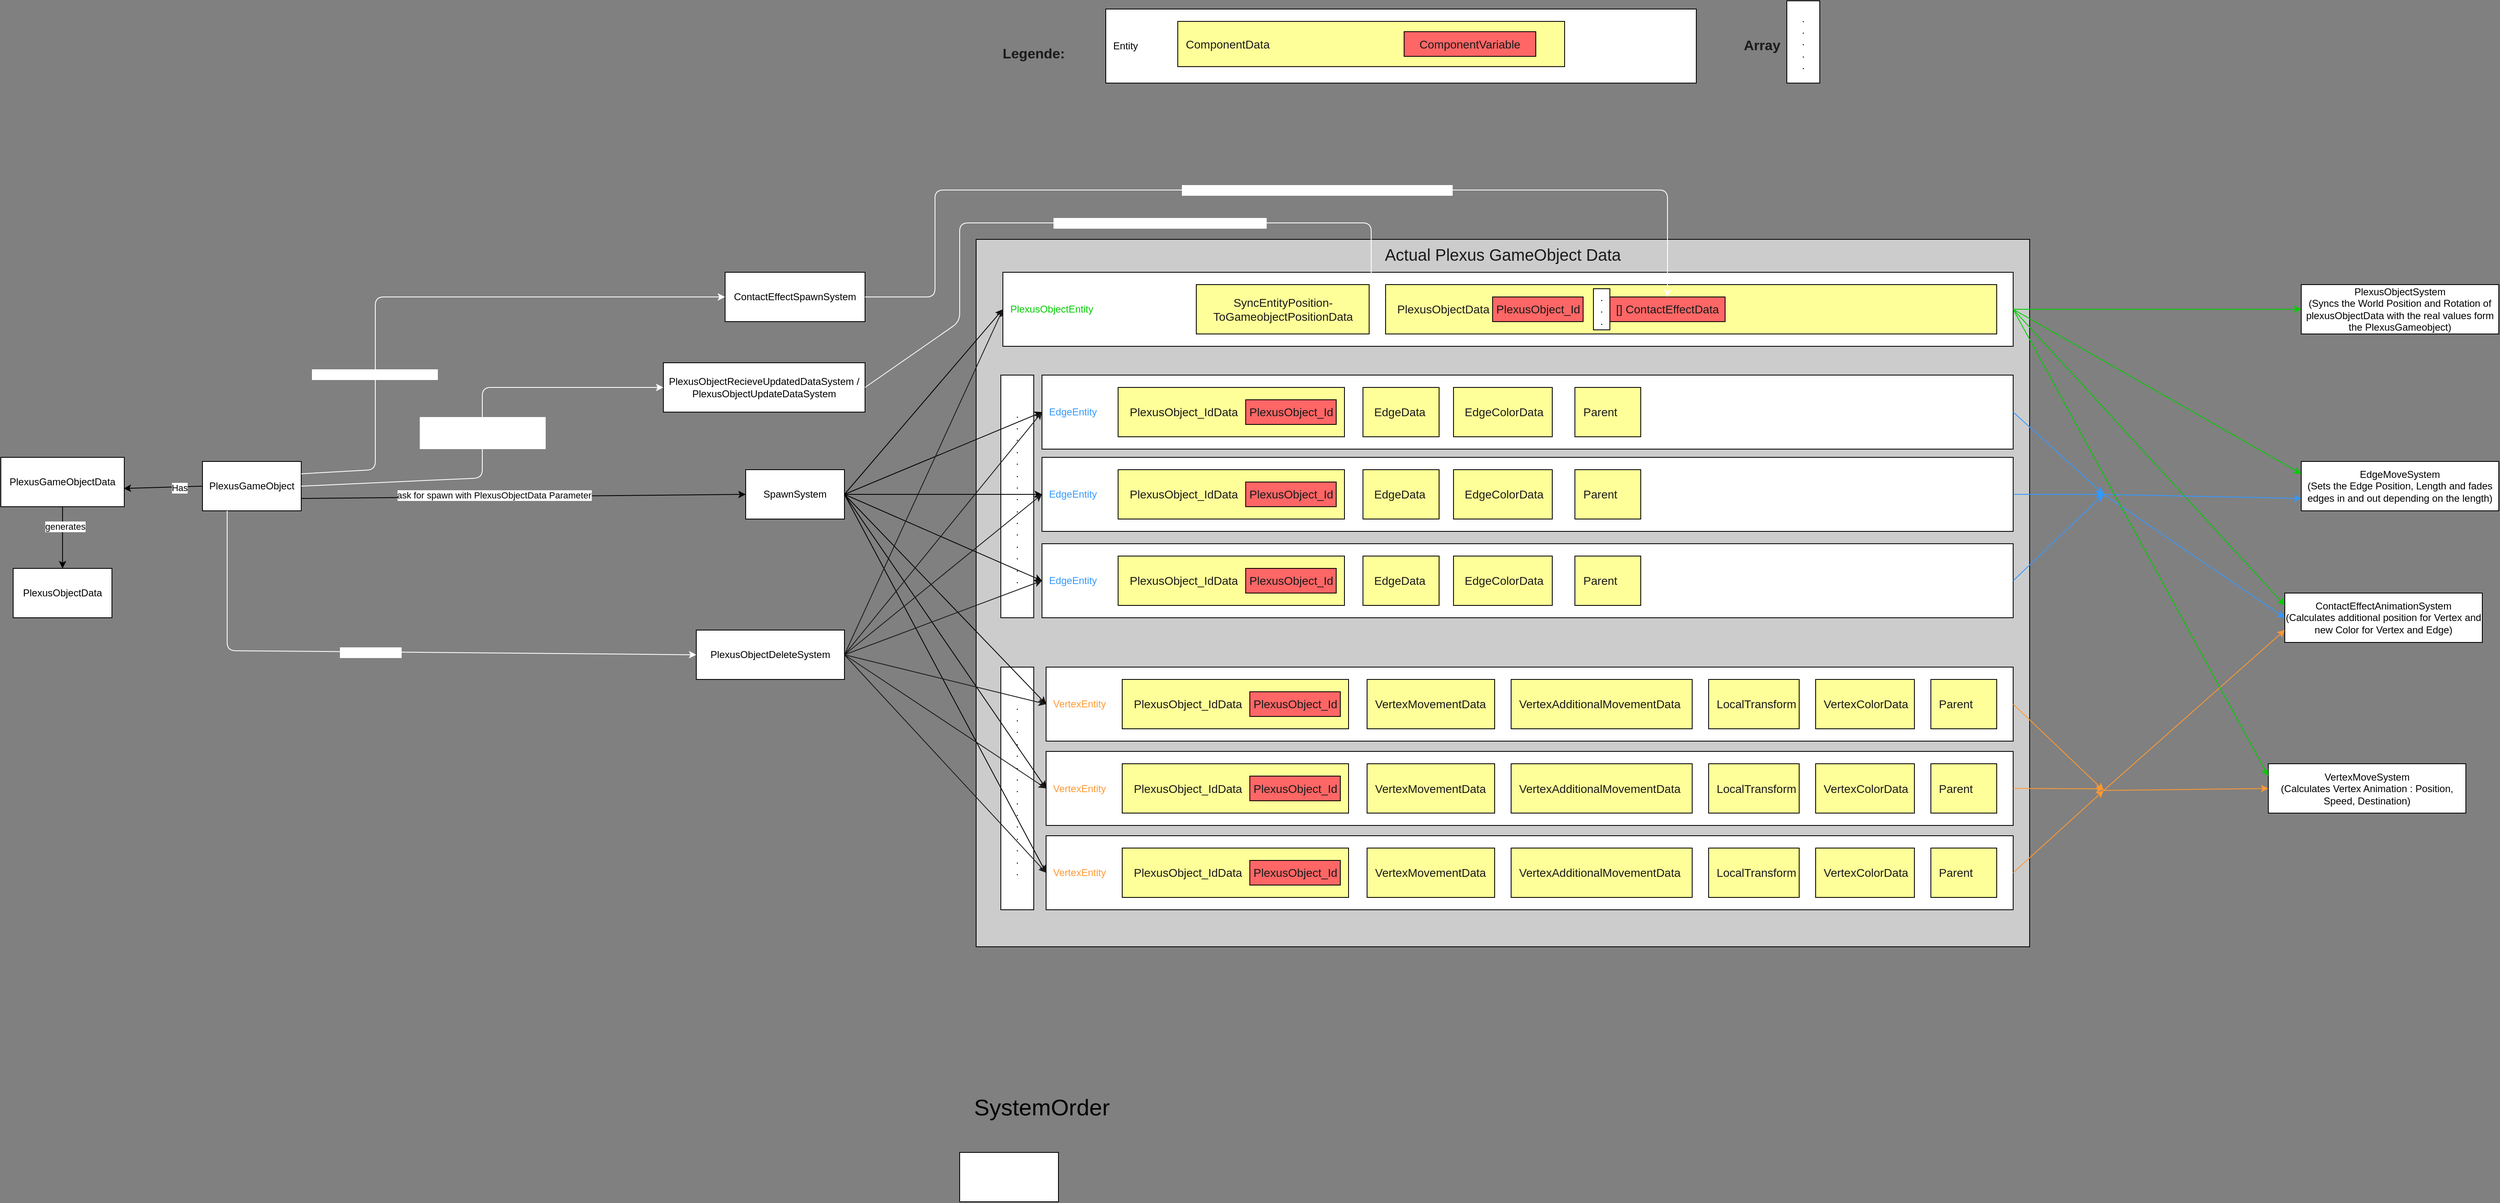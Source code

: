 <mxfile>
    <diagram id="-_sJZ-9OhW_i1UguKcxo" name="Page-1">
        <mxGraphModel dx="2432" dy="1997" grid="1" gridSize="10" guides="1" tooltips="1" connect="1" arrows="1" fold="1" page="1" pageScale="1" pageWidth="850" pageHeight="1100" background="#808080" math="0" shadow="0">
            <root>
                <mxCell id="0"/>
                <mxCell id="1" parent="0"/>
                <mxCell id="34" value="Actual Plexus GameObject Data" style="rounded=0;whiteSpace=wrap;html=1;fillColor=#CCCCCC;fontColor=#1A1A1A;verticalAlign=top;fontSize=20;" parent="1" vertex="1">
                    <mxGeometry x="880" y="160" width="1280" height="860" as="geometry"/>
                </mxCell>
                <mxCell id="2" value="PlexusGameObject" style="rounded=0;whiteSpace=wrap;html=1;" parent="1" vertex="1">
                    <mxGeometry x="-60" y="430" width="120" height="60" as="geometry"/>
                </mxCell>
                <mxCell id="4" value="" style="endArrow=classic;html=1;exitX=1;exitY=0.75;exitDx=0;exitDy=0;entryX=0;entryY=0.5;entryDx=0;entryDy=0;" parent="1" source="2" target="12" edge="1">
                    <mxGeometry width="50" height="50" relative="1" as="geometry">
                        <mxPoint x="110" y="530" as="sourcePoint"/>
                        <mxPoint x="160" y="470" as="targetPoint"/>
                    </mxGeometry>
                </mxCell>
                <mxCell id="104" value="ask for spawn with PlexusObjectData Parameter" style="edgeLabel;html=1;align=center;verticalAlign=middle;resizable=0;points=[];" parent="4" vertex="1" connectable="0">
                    <mxGeometry x="-0.133" y="2" relative="1" as="geometry">
                        <mxPoint as="offset"/>
                    </mxGeometry>
                </mxCell>
                <mxCell id="102" style="edgeStyle=none;html=1;exitX=0.5;exitY=1;exitDx=0;exitDy=0;entryX=0.5;entryY=0;entryDx=0;entryDy=0;" parent="1" source="9" target="11" edge="1">
                    <mxGeometry relative="1" as="geometry"/>
                </mxCell>
                <mxCell id="103" value="generates" style="edgeLabel;html=1;align=center;verticalAlign=middle;resizable=0;points=[];" parent="102" vertex="1" connectable="0">
                    <mxGeometry x="-0.365" y="3" relative="1" as="geometry">
                        <mxPoint as="offset"/>
                    </mxGeometry>
                </mxCell>
                <mxCell id="9" value="PlexusGameObjectData" style="rounded=0;whiteSpace=wrap;html=1;" parent="1" vertex="1">
                    <mxGeometry x="-305" y="425" width="150" height="60" as="geometry"/>
                </mxCell>
                <mxCell id="10" value="" style="endArrow=classic;html=1;exitX=0;exitY=0.5;exitDx=0;exitDy=0;entryX=0.995;entryY=0.63;entryDx=0;entryDy=0;entryPerimeter=0;" parent="1" source="2" target="9" edge="1">
                    <mxGeometry width="50" height="50" relative="1" as="geometry">
                        <mxPoint x="350" y="520" as="sourcePoint"/>
                        <mxPoint x="400" y="470" as="targetPoint"/>
                    </mxGeometry>
                </mxCell>
                <mxCell id="101" value="Has" style="edgeLabel;html=1;align=center;verticalAlign=middle;resizable=0;points=[];" parent="10" vertex="1" connectable="0">
                    <mxGeometry x="-0.4" y="1" relative="1" as="geometry">
                        <mxPoint as="offset"/>
                    </mxGeometry>
                </mxCell>
                <mxCell id="11" value="PlexusObjectData" style="rounded=0;whiteSpace=wrap;html=1;" parent="1" vertex="1">
                    <mxGeometry x="-290" y="560" width="120" height="60" as="geometry"/>
                </mxCell>
                <mxCell id="12" value="SpawnSystem" style="rounded=0;whiteSpace=wrap;html=1;" parent="1" vertex="1">
                    <mxGeometry x="600" y="440" width="120" height="60" as="geometry"/>
                </mxCell>
                <mxCell id="13" value="&lt;font color=&quot;#00cc00&quot;&gt;&amp;nbsp; PlexusObjectEntity&lt;/font&gt;" style="rounded=0;whiteSpace=wrap;html=1;align=left;" parent="1" vertex="1">
                    <mxGeometry x="912.5" y="200" width="1227.5" height="90" as="geometry"/>
                </mxCell>
                <mxCell id="17" value="&lt;font color=&quot;#3399ff&quot;&gt;&amp;nbsp; EdgeEntity&lt;/font&gt;" style="rounded=0;whiteSpace=wrap;html=1;align=left;" parent="1" vertex="1">
                    <mxGeometry x="960" y="325" width="1180" height="90" as="geometry"/>
                </mxCell>
                <mxCell id="35" value="SyncEntityPosition-ToGameobjectPositionData" style="rounded=0;whiteSpace=wrap;html=1;fontSize=14;fontColor=#1A1A1A;fillColor=#FFFF99;" parent="1" vertex="1">
                    <mxGeometry x="1147.5" y="215" width="210" height="60" as="geometry"/>
                </mxCell>
                <mxCell id="36" value="&amp;nbsp; &amp;nbsp;PlexusObjectData" style="rounded=0;whiteSpace=wrap;html=1;fontSize=14;fontColor=#1A1A1A;fillColor=#FFFF99;align=left;" parent="1" vertex="1">
                    <mxGeometry x="1377.5" y="215" width="742.5" height="60" as="geometry"/>
                </mxCell>
                <mxCell id="37" value="PlexusObject_Id" style="rounded=0;whiteSpace=wrap;html=1;fontSize=14;fontColor=#1A1A1A;fillColor=#FF6666;" parent="1" vertex="1">
                    <mxGeometry x="1507.5" y="230" width="110" height="30" as="geometry"/>
                </mxCell>
                <mxCell id="38" value="&amp;nbsp; Entity" style="rounded=0;whiteSpace=wrap;html=1;align=left;" parent="1" vertex="1">
                    <mxGeometry x="1037.5" y="-120" width="717.5" height="90" as="geometry"/>
                </mxCell>
                <mxCell id="39" value="&amp;nbsp; ComponentData" style="rounded=0;whiteSpace=wrap;html=1;fontSize=14;fontColor=#1A1A1A;fillColor=#FFFF99;align=left;" parent="1" vertex="1">
                    <mxGeometry x="1125" y="-105" width="470" height="55" as="geometry"/>
                </mxCell>
                <mxCell id="40" value="ComponentVariable" style="rounded=0;whiteSpace=wrap;html=1;fontSize=14;fontColor=#1A1A1A;fillColor=#FF6666;" parent="1" vertex="1">
                    <mxGeometry x="1400" y="-92.5" width="160" height="30" as="geometry"/>
                </mxCell>
                <mxCell id="44" value="Legende:" style="text;html=1;strokeColor=none;fillColor=none;align=center;verticalAlign=middle;whiteSpace=wrap;rounded=0;fontSize=17;fontColor=#1A1A1A;fontStyle=1" parent="1" vertex="1">
                    <mxGeometry x="920" y="-80" width="60" height="30" as="geometry"/>
                </mxCell>
                <mxCell id="45" value="&amp;nbsp; &amp;nbsp;PlexusObject_IdData" style="rounded=0;whiteSpace=wrap;html=1;fontSize=14;fontColor=#1A1A1A;fillColor=#FFFF99;align=left;" parent="1" vertex="1">
                    <mxGeometry x="1052.5" y="340" width="275" height="60" as="geometry"/>
                </mxCell>
                <mxCell id="46" value="PlexusObject_Id" style="rounded=0;whiteSpace=wrap;html=1;fontSize=14;fontColor=#1A1A1A;fillColor=#FF6666;" parent="1" vertex="1">
                    <mxGeometry x="1207.5" y="355" width="110" height="30" as="geometry"/>
                </mxCell>
                <mxCell id="47" value="&amp;nbsp; &amp;nbsp;EdgeData" style="rounded=0;whiteSpace=wrap;html=1;fontSize=14;fontColor=#1A1A1A;fillColor=#FFFF99;align=left;" parent="1" vertex="1">
                    <mxGeometry x="1350" y="340" width="92.5" height="60" as="geometry"/>
                </mxCell>
                <mxCell id="48" value="&amp;nbsp; &amp;nbsp;EdgeColorData" style="rounded=0;whiteSpace=wrap;html=1;fontSize=14;fontColor=#1A1A1A;fillColor=#FFFF99;align=left;" parent="1" vertex="1">
                    <mxGeometry x="1460" y="340" width="120" height="60" as="geometry"/>
                </mxCell>
                <mxCell id="49" value="&amp;nbsp; Parent" style="rounded=0;whiteSpace=wrap;html=1;fontSize=14;fontColor=#1A1A1A;fillColor=#FFFF99;align=left;" parent="1" vertex="1">
                    <mxGeometry x="1607.5" y="340" width="80" height="60" as="geometry"/>
                </mxCell>
                <mxCell id="50" value="&lt;font color=&quot;#3399ff&quot;&gt;&amp;nbsp; EdgeEntity&lt;/font&gt;" style="rounded=0;whiteSpace=wrap;html=1;align=left;" parent="1" vertex="1">
                    <mxGeometry x="960" y="425" width="1180" height="90" as="geometry"/>
                </mxCell>
                <mxCell id="51" value="&amp;nbsp; &amp;nbsp;PlexusObject_IdData" style="rounded=0;whiteSpace=wrap;html=1;fontSize=14;fontColor=#1A1A1A;fillColor=#FFFF99;align=left;" parent="1" vertex="1">
                    <mxGeometry x="1052.5" y="440" width="275" height="60" as="geometry"/>
                </mxCell>
                <mxCell id="52" value="PlexusObject_Id" style="rounded=0;whiteSpace=wrap;html=1;fontSize=14;fontColor=#1A1A1A;fillColor=#FF6666;" parent="1" vertex="1">
                    <mxGeometry x="1207.5" y="455" width="110" height="30" as="geometry"/>
                </mxCell>
                <mxCell id="53" value="&amp;nbsp; &amp;nbsp;EdgeData" style="rounded=0;whiteSpace=wrap;html=1;fontSize=14;fontColor=#1A1A1A;fillColor=#FFFF99;align=left;" parent="1" vertex="1">
                    <mxGeometry x="1350" y="440" width="92.5" height="60" as="geometry"/>
                </mxCell>
                <mxCell id="54" value="&amp;nbsp; &amp;nbsp;EdgeColorData" style="rounded=0;whiteSpace=wrap;html=1;fontSize=14;fontColor=#1A1A1A;fillColor=#FFFF99;align=left;" parent="1" vertex="1">
                    <mxGeometry x="1460" y="440" width="120" height="60" as="geometry"/>
                </mxCell>
                <mxCell id="55" value="&amp;nbsp; Parent" style="rounded=0;whiteSpace=wrap;html=1;fontSize=14;fontColor=#1A1A1A;fillColor=#FFFF99;align=left;" parent="1" vertex="1">
                    <mxGeometry x="1607.5" y="440" width="80" height="60" as="geometry"/>
                </mxCell>
                <mxCell id="56" value="&lt;font color=&quot;#3399ff&quot;&gt;&amp;nbsp; EdgeEntity&lt;/font&gt;" style="rounded=0;whiteSpace=wrap;html=1;align=left;" parent="1" vertex="1">
                    <mxGeometry x="960" y="530" width="1180" height="90" as="geometry"/>
                </mxCell>
                <mxCell id="57" value="&amp;nbsp; &amp;nbsp;PlexusObject_IdData" style="rounded=0;whiteSpace=wrap;html=1;fontSize=14;fontColor=#1A1A1A;fillColor=#FFFF99;align=left;" parent="1" vertex="1">
                    <mxGeometry x="1052.5" y="545" width="275" height="60" as="geometry"/>
                </mxCell>
                <mxCell id="58" value="PlexusObject_Id" style="rounded=0;whiteSpace=wrap;html=1;fontSize=14;fontColor=#1A1A1A;fillColor=#FF6666;" parent="1" vertex="1">
                    <mxGeometry x="1207.5" y="560" width="110" height="30" as="geometry"/>
                </mxCell>
                <mxCell id="59" value="&amp;nbsp; &amp;nbsp;EdgeData" style="rounded=0;whiteSpace=wrap;html=1;fontSize=14;fontColor=#1A1A1A;fillColor=#FFFF99;align=left;" parent="1" vertex="1">
                    <mxGeometry x="1350" y="545" width="92.5" height="60" as="geometry"/>
                </mxCell>
                <mxCell id="60" value="&amp;nbsp; &amp;nbsp;EdgeColorData" style="rounded=0;whiteSpace=wrap;html=1;fontSize=14;fontColor=#1A1A1A;fillColor=#FFFF99;align=left;" parent="1" vertex="1">
                    <mxGeometry x="1460" y="545" width="120" height="60" as="geometry"/>
                </mxCell>
                <mxCell id="61" value="&amp;nbsp; Parent" style="rounded=0;whiteSpace=wrap;html=1;fontSize=14;fontColor=#1A1A1A;fillColor=#FFFF99;align=left;" parent="1" vertex="1">
                    <mxGeometry x="1607.5" y="545" width="80" height="60" as="geometry"/>
                </mxCell>
                <mxCell id="62" value=".&lt;br&gt;.&lt;br&gt;.&lt;br&gt;.&lt;br&gt;.&lt;br&gt;.&lt;br&gt;.&lt;br&gt;.&lt;br&gt;.&lt;br&gt;.&lt;br&gt;.&lt;br&gt;.&lt;br&gt;.&lt;br&gt;.&lt;br&gt;.&lt;br&gt;" style="rounded=0;whiteSpace=wrap;html=1;" parent="1" vertex="1">
                    <mxGeometry x="910" y="325" width="40" height="295" as="geometry"/>
                </mxCell>
                <mxCell id="63" value="&lt;font color=&quot;#ff9933&quot;&gt;&amp;nbsp; VertexEntity&lt;/font&gt;" style="rounded=0;whiteSpace=wrap;html=1;align=left;" parent="1" vertex="1">
                    <mxGeometry x="965" y="680" width="1175" height="90" as="geometry"/>
                </mxCell>
                <mxCell id="64" value="&amp;nbsp; &amp;nbsp;PlexusObject_IdData" style="rounded=0;whiteSpace=wrap;html=1;fontSize=14;fontColor=#1A1A1A;fillColor=#FFFF99;align=left;" parent="1" vertex="1">
                    <mxGeometry x="1057.5" y="695" width="275" height="60" as="geometry"/>
                </mxCell>
                <mxCell id="65" value="PlexusObject_Id" style="rounded=0;whiteSpace=wrap;html=1;fontSize=14;fontColor=#1A1A1A;fillColor=#FF6666;" parent="1" vertex="1">
                    <mxGeometry x="1212.5" y="710" width="110" height="30" as="geometry"/>
                </mxCell>
                <mxCell id="66" value="&amp;nbsp; VertexMovementData" style="rounded=0;whiteSpace=wrap;html=1;fontSize=14;fontColor=#1A1A1A;fillColor=#FFFF99;align=left;" parent="1" vertex="1">
                    <mxGeometry x="1355" y="695" width="155" height="60" as="geometry"/>
                </mxCell>
                <mxCell id="67" value="&amp;nbsp; VertexColorData" style="rounded=0;whiteSpace=wrap;html=1;fontSize=14;fontColor=#1A1A1A;fillColor=#FFFF99;align=left;" parent="1" vertex="1">
                    <mxGeometry x="1900" y="695" width="120" height="60" as="geometry"/>
                </mxCell>
                <mxCell id="68" value="&amp;nbsp; Parent" style="rounded=0;whiteSpace=wrap;html=1;fontSize=14;fontColor=#1A1A1A;fillColor=#FFFF99;align=left;" parent="1" vertex="1">
                    <mxGeometry x="2040" y="695" width="80" height="60" as="geometry"/>
                </mxCell>
                <mxCell id="69" value="&amp;nbsp; LocalTransform" style="rounded=0;whiteSpace=wrap;html=1;fontSize=14;fontColor=#1A1A1A;fillColor=#FFFF99;align=left;" parent="1" vertex="1">
                    <mxGeometry x="1770" y="695" width="110" height="60" as="geometry"/>
                </mxCell>
                <mxCell id="70" value="&amp;nbsp; VertexAdditionalMovementData" style="rounded=0;whiteSpace=wrap;html=1;fontSize=14;fontColor=#1A1A1A;fillColor=#FFFF99;align=left;" parent="1" vertex="1">
                    <mxGeometry x="1530" y="695" width="220" height="60" as="geometry"/>
                </mxCell>
                <mxCell id="71" value=".&lt;br&gt;.&lt;br&gt;.&lt;br&gt;.&lt;br&gt;.&lt;br&gt;.&lt;br&gt;.&lt;br&gt;.&lt;br&gt;.&lt;br&gt;.&lt;br&gt;.&lt;br&gt;.&lt;br&gt;.&lt;br&gt;.&lt;br&gt;.&lt;br&gt;" style="rounded=0;whiteSpace=wrap;html=1;" parent="1" vertex="1">
                    <mxGeometry x="910" y="680" width="40" height="295" as="geometry"/>
                </mxCell>
                <mxCell id="72" value="&lt;font color=&quot;#ff9933&quot;&gt;&amp;nbsp; VertexEntity&lt;/font&gt;" style="rounded=0;whiteSpace=wrap;html=1;align=left;" parent="1" vertex="1">
                    <mxGeometry x="965" y="782.5" width="1175" height="90" as="geometry"/>
                </mxCell>
                <mxCell id="73" value="&amp;nbsp; &amp;nbsp;PlexusObject_IdData" style="rounded=0;whiteSpace=wrap;html=1;fontSize=14;fontColor=#1A1A1A;fillColor=#FFFF99;align=left;" parent="1" vertex="1">
                    <mxGeometry x="1057.5" y="797.5" width="275" height="60" as="geometry"/>
                </mxCell>
                <mxCell id="74" value="PlexusObject_Id" style="rounded=0;whiteSpace=wrap;html=1;fontSize=14;fontColor=#1A1A1A;fillColor=#FF6666;" parent="1" vertex="1">
                    <mxGeometry x="1212.5" y="812.5" width="110" height="30" as="geometry"/>
                </mxCell>
                <mxCell id="75" value="&amp;nbsp; VertexMovementData" style="rounded=0;whiteSpace=wrap;html=1;fontSize=14;fontColor=#1A1A1A;fillColor=#FFFF99;align=left;" parent="1" vertex="1">
                    <mxGeometry x="1355" y="797.5" width="155" height="60" as="geometry"/>
                </mxCell>
                <mxCell id="76" value="&amp;nbsp; VertexColorData" style="rounded=0;whiteSpace=wrap;html=1;fontSize=14;fontColor=#1A1A1A;fillColor=#FFFF99;align=left;" parent="1" vertex="1">
                    <mxGeometry x="1900" y="797.5" width="120" height="60" as="geometry"/>
                </mxCell>
                <mxCell id="77" value="&amp;nbsp; Parent" style="rounded=0;whiteSpace=wrap;html=1;fontSize=14;fontColor=#1A1A1A;fillColor=#FFFF99;align=left;" parent="1" vertex="1">
                    <mxGeometry x="2040" y="797.5" width="80" height="60" as="geometry"/>
                </mxCell>
                <mxCell id="78" value="&amp;nbsp; LocalTransform" style="rounded=0;whiteSpace=wrap;html=1;fontSize=14;fontColor=#1A1A1A;fillColor=#FFFF99;align=left;" parent="1" vertex="1">
                    <mxGeometry x="1770" y="797.5" width="110" height="60" as="geometry"/>
                </mxCell>
                <mxCell id="79" value="&amp;nbsp; VertexAdditionalMovementData" style="rounded=0;whiteSpace=wrap;html=1;fontSize=14;fontColor=#1A1A1A;fillColor=#FFFF99;align=left;" parent="1" vertex="1">
                    <mxGeometry x="1530" y="797.5" width="220" height="60" as="geometry"/>
                </mxCell>
                <mxCell id="80" value="&lt;font color=&quot;#ff9933&quot;&gt;&amp;nbsp; VertexEntity&lt;/font&gt;" style="rounded=0;whiteSpace=wrap;html=1;align=left;" parent="1" vertex="1">
                    <mxGeometry x="965" y="885" width="1175" height="90" as="geometry"/>
                </mxCell>
                <mxCell id="81" value="&amp;nbsp; &amp;nbsp;PlexusObject_IdData" style="rounded=0;whiteSpace=wrap;html=1;fontSize=14;fontColor=#1A1A1A;fillColor=#FFFF99;align=left;" parent="1" vertex="1">
                    <mxGeometry x="1057.5" y="900" width="275" height="60" as="geometry"/>
                </mxCell>
                <mxCell id="82" value="PlexusObject_Id" style="rounded=0;whiteSpace=wrap;html=1;fontSize=14;fontColor=#1A1A1A;fillColor=#FF6666;" parent="1" vertex="1">
                    <mxGeometry x="1212.5" y="915" width="110" height="30" as="geometry"/>
                </mxCell>
                <mxCell id="83" value="&amp;nbsp; VertexMovementData" style="rounded=0;whiteSpace=wrap;html=1;fontSize=14;fontColor=#1A1A1A;fillColor=#FFFF99;align=left;" parent="1" vertex="1">
                    <mxGeometry x="1355" y="900" width="155" height="60" as="geometry"/>
                </mxCell>
                <mxCell id="84" value="&amp;nbsp; VertexColorData" style="rounded=0;whiteSpace=wrap;html=1;fontSize=14;fontColor=#1A1A1A;fillColor=#FFFF99;align=left;" parent="1" vertex="1">
                    <mxGeometry x="1900" y="900" width="120" height="60" as="geometry"/>
                </mxCell>
                <mxCell id="85" value="&amp;nbsp; Parent" style="rounded=0;whiteSpace=wrap;html=1;fontSize=14;fontColor=#1A1A1A;fillColor=#FFFF99;align=left;" parent="1" vertex="1">
                    <mxGeometry x="2040" y="900" width="80" height="60" as="geometry"/>
                </mxCell>
                <mxCell id="86" value="&amp;nbsp; LocalTransform" style="rounded=0;whiteSpace=wrap;html=1;fontSize=14;fontColor=#1A1A1A;fillColor=#FFFF99;align=left;" parent="1" vertex="1">
                    <mxGeometry x="1770" y="900" width="110" height="60" as="geometry"/>
                </mxCell>
                <mxCell id="87" value="&amp;nbsp; VertexAdditionalMovementData" style="rounded=0;whiteSpace=wrap;html=1;fontSize=14;fontColor=#1A1A1A;fillColor=#FFFF99;align=left;" parent="1" vertex="1">
                    <mxGeometry x="1530" y="900" width="220" height="60" as="geometry"/>
                </mxCell>
                <mxCell id="88" value="" style="endArrow=classic;html=1;exitX=1;exitY=0.5;exitDx=0;exitDy=0;entryX=0;entryY=0.5;entryDx=0;entryDy=0;" parent="1" source="12" target="50" edge="1">
                    <mxGeometry width="50" height="50" relative="1" as="geometry">
                        <mxPoint x="670" y="610" as="sourcePoint"/>
                        <mxPoint x="720" y="560" as="targetPoint"/>
                    </mxGeometry>
                </mxCell>
                <mxCell id="89" value="" style="endArrow=classic;html=1;exitX=1;exitY=0.5;exitDx=0;exitDy=0;entryX=0;entryY=0.5;entryDx=0;entryDy=0;" parent="1" source="12" target="72" edge="1">
                    <mxGeometry width="50" height="50" relative="1" as="geometry">
                        <mxPoint x="730" y="640" as="sourcePoint"/>
                        <mxPoint x="780" y="590" as="targetPoint"/>
                    </mxGeometry>
                </mxCell>
                <mxCell id="90" value="" style="endArrow=classic;html=1;exitX=1;exitY=0.5;exitDx=0;exitDy=0;entryX=0;entryY=0.5;entryDx=0;entryDy=0;" parent="1" source="12" target="17" edge="1">
                    <mxGeometry width="50" height="50" relative="1" as="geometry">
                        <mxPoint x="650" y="620" as="sourcePoint"/>
                        <mxPoint x="700" y="570" as="targetPoint"/>
                    </mxGeometry>
                </mxCell>
                <mxCell id="91" value="" style="endArrow=classic;html=1;exitX=1;exitY=0.5;exitDx=0;exitDy=0;entryX=0;entryY=0.5;entryDx=0;entryDy=0;" parent="1" source="12" target="56" edge="1">
                    <mxGeometry width="50" height="50" relative="1" as="geometry">
                        <mxPoint x="710" y="660" as="sourcePoint"/>
                        <mxPoint x="760" y="610" as="targetPoint"/>
                    </mxGeometry>
                </mxCell>
                <mxCell id="92" value="" style="endArrow=classic;html=1;exitX=1;exitY=0.5;exitDx=0;exitDy=0;entryX=0;entryY=0.5;entryDx=0;entryDy=0;" parent="1" source="12" target="63" edge="1">
                    <mxGeometry width="50" height="50" relative="1" as="geometry">
                        <mxPoint x="700" y="670" as="sourcePoint"/>
                        <mxPoint x="750" y="620" as="targetPoint"/>
                    </mxGeometry>
                </mxCell>
                <mxCell id="93" value="" style="endArrow=classic;html=1;exitX=1;exitY=0.5;exitDx=0;exitDy=0;entryX=0;entryY=0.5;entryDx=0;entryDy=0;" parent="1" source="12" target="80" edge="1">
                    <mxGeometry width="50" height="50" relative="1" as="geometry">
                        <mxPoint x="660" y="680" as="sourcePoint"/>
                        <mxPoint x="710" y="630" as="targetPoint"/>
                    </mxGeometry>
                </mxCell>
                <mxCell id="94" value="" style="endArrow=classic;html=1;exitX=1;exitY=0.5;exitDx=0;exitDy=0;entryX=0;entryY=0.5;entryDx=0;entryDy=0;" parent="1" source="12" target="13" edge="1">
                    <mxGeometry width="50" height="50" relative="1" as="geometry">
                        <mxPoint x="740" y="380" as="sourcePoint"/>
                        <mxPoint x="790" y="330" as="targetPoint"/>
                    </mxGeometry>
                </mxCell>
                <mxCell id="96" value="[] ContactEffectData" style="rounded=0;whiteSpace=wrap;html=1;fontSize=14;fontColor=#1A1A1A;fillColor=#FF6666;" parent="1" vertex="1">
                    <mxGeometry x="1650" y="230" width="140" height="30" as="geometry"/>
                </mxCell>
                <mxCell id="97" value=".&lt;br&gt;.&lt;br&gt;.&lt;br&gt;" style="rounded=0;whiteSpace=wrap;html=1;" parent="1" vertex="1">
                    <mxGeometry x="1630" y="220" width="20" height="50" as="geometry"/>
                </mxCell>
                <mxCell id="99" value=".&lt;br&gt;.&lt;br&gt;.&lt;br&gt;.&lt;br&gt;." style="rounded=0;whiteSpace=wrap;html=1;" parent="1" vertex="1">
                    <mxGeometry x="1865" y="-130" width="40" height="100" as="geometry"/>
                </mxCell>
                <mxCell id="100" value="Array" style="text;html=1;strokeColor=none;fillColor=none;align=center;verticalAlign=middle;whiteSpace=wrap;rounded=0;fontSize=17;fontColor=#1A1A1A;fontStyle=1" parent="1" vertex="1">
                    <mxGeometry x="1805" y="-90" width="60" height="30" as="geometry"/>
                </mxCell>
                <mxCell id="105" value="ContactEffectAnimationSystem&lt;br&gt;(Calculates additional position for Vertex and new Color for Vertex and Edge)" style="rounded=0;whiteSpace=wrap;html=1;" parent="1" vertex="1">
                    <mxGeometry x="2470" y="590" width="240" height="60" as="geometry"/>
                </mxCell>
                <mxCell id="106" value="" style="endArrow=classic;html=1;exitX=1;exitY=0.5;exitDx=0;exitDy=0;entryX=0;entryY=0.25;entryDx=0;entryDy=0;strokeColor=#00CC00;" parent="1" source="13" target="105" edge="1">
                    <mxGeometry width="50" height="50" relative="1" as="geometry">
                        <mxPoint x="2270" y="440" as="sourcePoint"/>
                        <mxPoint x="2320" y="390" as="targetPoint"/>
                    </mxGeometry>
                </mxCell>
                <mxCell id="107" value="" style="endArrow=classic;html=1;strokeColor=#3399FF;fontColor=#3399FF;entryX=0;entryY=0.5;entryDx=0;entryDy=0;" parent="1" target="105" edge="1">
                    <mxGeometry width="50" height="50" relative="1" as="geometry">
                        <mxPoint x="2250" y="470" as="sourcePoint"/>
                        <mxPoint x="2340" y="390" as="targetPoint"/>
                    </mxGeometry>
                </mxCell>
                <mxCell id="108" value="" style="endArrow=classic;html=1;strokeColor=#3399FF;fontColor=#3399FF;exitX=1;exitY=0.5;exitDx=0;exitDy=0;" parent="1" source="17" edge="1">
                    <mxGeometry width="50" height="50" relative="1" as="geometry">
                        <mxPoint x="2270" y="440" as="sourcePoint"/>
                        <mxPoint x="2250" y="470" as="targetPoint"/>
                    </mxGeometry>
                </mxCell>
                <mxCell id="109" value="" style="endArrow=classic;html=1;strokeColor=#3399FF;fontColor=#3399FF;exitX=1;exitY=0.5;exitDx=0;exitDy=0;" parent="1" source="50" edge="1">
                    <mxGeometry width="50" height="50" relative="1" as="geometry">
                        <mxPoint x="2150" y="380" as="sourcePoint"/>
                        <mxPoint x="2250" y="470" as="targetPoint"/>
                        <Array as="points">
                            <mxPoint x="2250" y="470"/>
                        </Array>
                    </mxGeometry>
                </mxCell>
                <mxCell id="110" value="" style="endArrow=classic;html=1;strokeColor=#3399FF;fontColor=#3399FF;exitX=1;exitY=0.5;exitDx=0;exitDy=0;" parent="1" source="56" edge="1">
                    <mxGeometry width="50" height="50" relative="1" as="geometry">
                        <mxPoint x="2160" y="390" as="sourcePoint"/>
                        <mxPoint x="2250" y="470" as="targetPoint"/>
                    </mxGeometry>
                </mxCell>
                <mxCell id="113" value="" style="endArrow=classic;html=1;strokeColor=#FF9933;fontColor=#FF9933;exitX=1;exitY=0.5;exitDx=0;exitDy=0;" parent="1" source="72" edge="1">
                    <mxGeometry width="50" height="50" relative="1" as="geometry">
                        <mxPoint x="2190" y="710" as="sourcePoint"/>
                        <mxPoint x="2250" y="828" as="targetPoint"/>
                    </mxGeometry>
                </mxCell>
                <mxCell id="114" value="" style="endArrow=classic;html=1;strokeColor=#FF9933;fontColor=#FF9933;exitX=1;exitY=0.5;exitDx=0;exitDy=0;" parent="1" source="63" edge="1">
                    <mxGeometry width="50" height="50" relative="1" as="geometry">
                        <mxPoint x="2150" y="837.5" as="sourcePoint"/>
                        <mxPoint x="2250" y="830" as="targetPoint"/>
                    </mxGeometry>
                </mxCell>
                <mxCell id="115" value="" style="endArrow=classic;html=1;strokeColor=#FF9933;fontColor=#FF9933;exitX=1;exitY=0.5;exitDx=0;exitDy=0;" parent="1" source="80" edge="1">
                    <mxGeometry width="50" height="50" relative="1" as="geometry">
                        <mxPoint x="2150" y="735" as="sourcePoint"/>
                        <mxPoint x="2250" y="830" as="targetPoint"/>
                    </mxGeometry>
                </mxCell>
                <mxCell id="116" value="" style="endArrow=classic;html=1;strokeColor=#FF9933;fontColor=#FF9933;entryX=0;entryY=0.75;entryDx=0;entryDy=0;" parent="1" target="105" edge="1">
                    <mxGeometry width="50" height="50" relative="1" as="geometry">
                        <mxPoint x="2250" y="830" as="sourcePoint"/>
                        <mxPoint x="2440" y="320" as="targetPoint"/>
                    </mxGeometry>
                </mxCell>
                <mxCell id="118" value="ContactEffectSpawnSystem" style="rounded=0;whiteSpace=wrap;html=1;" parent="1" vertex="1">
                    <mxGeometry x="575" y="200" width="170" height="60" as="geometry"/>
                </mxCell>
                <mxCell id="119" value="" style="endArrow=classic;html=1;strokeColor=#FFFFFF;fontColor=#FF9933;exitX=1;exitY=0.5;exitDx=0;exitDy=0;entryX=0.5;entryY=0;entryDx=0;entryDy=0;" parent="1" source="118" target="96" edge="1">
                    <mxGeometry width="50" height="50" relative="1" as="geometry">
                        <mxPoint x="800" y="160" as="sourcePoint"/>
                        <mxPoint x="850" y="110" as="targetPoint"/>
                        <Array as="points">
                            <mxPoint x="830" y="230"/>
                            <mxPoint x="830" y="100"/>
                            <mxPoint x="1720" y="100"/>
                        </Array>
                    </mxGeometry>
                </mxCell>
                <mxCell id="120" value="&lt;font color=&quot;#ffffff&quot;&gt;Generates new ContactEffect Data and ads it to PlexusObjectEntity&lt;/font&gt;" style="edgeLabel;html=1;align=center;verticalAlign=middle;resizable=0;points=[];fontColor=#FF9933;" parent="119" vertex="1" connectable="0">
                    <mxGeometry x="0.099" relative="1" as="geometry">
                        <mxPoint as="offset"/>
                    </mxGeometry>
                </mxCell>
                <mxCell id="121" value="" style="endArrow=classic;html=1;strokeColor=#FFFFFF;fontColor=#FFFFFF;exitX=1;exitY=0.25;exitDx=0;exitDy=0;entryX=0;entryY=0.5;entryDx=0;entryDy=0;" parent="1" source="2" target="118" edge="1">
                    <mxGeometry width="50" height="50" relative="1" as="geometry">
                        <mxPoint x="130" y="380" as="sourcePoint"/>
                        <mxPoint x="180" y="330" as="targetPoint"/>
                        <Array as="points">
                            <mxPoint x="150" y="440"/>
                            <mxPoint x="150" y="230"/>
                        </Array>
                    </mxGeometry>
                </mxCell>
                <mxCell id="122" value="asks for new Contact animation" style="edgeLabel;html=1;align=center;verticalAlign=middle;resizable=0;points=[];fontColor=#FFFFFF;" parent="121" vertex="1" connectable="0">
                    <mxGeometry x="-0.43" y="1" relative="1" as="geometry">
                        <mxPoint as="offset"/>
                    </mxGeometry>
                </mxCell>
                <mxCell id="123" value="EdgeMoveSystem&lt;br&gt;(Sets the Edge Position, Length and fades edges in and out depending on the length)" style="rounded=0;whiteSpace=wrap;html=1;" parent="1" vertex="1">
                    <mxGeometry x="2490" y="430" width="240" height="60" as="geometry"/>
                </mxCell>
                <mxCell id="124" value="" style="endArrow=classic;html=1;exitX=1;exitY=0.5;exitDx=0;exitDy=0;entryX=0;entryY=0.25;entryDx=0;entryDy=0;strokeColor=#00CC00;" parent="1" source="13" target="123" edge="1">
                    <mxGeometry width="50" height="50" relative="1" as="geometry">
                        <mxPoint x="2150.0" y="255" as="sourcePoint"/>
                        <mxPoint x="2460" y="185" as="targetPoint"/>
                    </mxGeometry>
                </mxCell>
                <mxCell id="125" value="" style="endArrow=classic;html=1;strokeColor=#3399FF;fontColor=#3399FF;entryX=0;entryY=0.75;entryDx=0;entryDy=0;" parent="1" target="123" edge="1">
                    <mxGeometry width="50" height="50" relative="1" as="geometry">
                        <mxPoint x="2250" y="470" as="sourcePoint"/>
                        <mxPoint x="2460" y="200" as="targetPoint"/>
                    </mxGeometry>
                </mxCell>
                <mxCell id="126" value="PlexusObjectDeleteSystem" style="rounded=0;whiteSpace=wrap;html=1;" parent="1" vertex="1">
                    <mxGeometry x="540" y="635" width="180" height="60" as="geometry"/>
                </mxCell>
                <mxCell id="130" value="" style="endArrow=classic;html=1;strokeColor=#FFFFFF;fontColor=#FFFFFF;exitX=0.25;exitY=1;exitDx=0;exitDy=0;entryX=0;entryY=0.5;entryDx=0;entryDy=0;" parent="1" source="2" target="126" edge="1">
                    <mxGeometry width="50" height="50" relative="1" as="geometry">
                        <mxPoint x="80" y="750" as="sourcePoint"/>
                        <mxPoint x="130" y="700" as="targetPoint"/>
                        <Array as="points">
                            <mxPoint x="-30" y="660"/>
                        </Array>
                    </mxGeometry>
                </mxCell>
                <mxCell id="131" value="aks for deletion" style="edgeLabel;html=1;align=center;verticalAlign=middle;resizable=0;points=[];fontColor=#FFFFFF;" parent="130" vertex="1" connectable="0">
                    <mxGeometry x="-0.07" relative="1" as="geometry">
                        <mxPoint as="offset"/>
                    </mxGeometry>
                </mxCell>
                <mxCell id="136" value="" style="endArrow=classic;html=1;strokeColor=#1A1A1A;fontColor=#FFFFFF;exitX=1;exitY=0.5;exitDx=0;exitDy=0;entryX=0;entryY=0.5;entryDx=0;entryDy=0;" parent="1" source="126" target="13" edge="1">
                    <mxGeometry width="50" height="50" relative="1" as="geometry">
                        <mxPoint x="760" y="685" as="sourcePoint"/>
                        <mxPoint x="810" y="635" as="targetPoint"/>
                    </mxGeometry>
                </mxCell>
                <mxCell id="137" value="" style="endArrow=classic;html=1;strokeColor=#1A1A1A;fontColor=#FFFFFF;exitX=1;exitY=0.5;exitDx=0;exitDy=0;entryX=0;entryY=0.5;entryDx=0;entryDy=0;" parent="1" source="126" target="17" edge="1">
                    <mxGeometry width="50" height="50" relative="1" as="geometry">
                        <mxPoint x="730" y="675" as="sourcePoint"/>
                        <mxPoint x="922.5" y="255" as="targetPoint"/>
                    </mxGeometry>
                </mxCell>
                <mxCell id="138" value="" style="endArrow=classic;html=1;strokeColor=#1A1A1A;fontColor=#FFFFFF;exitX=1;exitY=0.5;exitDx=0;exitDy=0;entryX=0;entryY=0.5;entryDx=0;entryDy=0;" parent="1" source="126" target="50" edge="1">
                    <mxGeometry width="50" height="50" relative="1" as="geometry">
                        <mxPoint x="730" y="675" as="sourcePoint"/>
                        <mxPoint x="970.0" y="380" as="targetPoint"/>
                    </mxGeometry>
                </mxCell>
                <mxCell id="139" value="" style="endArrow=classic;html=1;strokeColor=#1A1A1A;fontColor=#FFFFFF;exitX=1;exitY=0.5;exitDx=0;exitDy=0;entryX=0;entryY=0.5;entryDx=0;entryDy=0;" parent="1" source="126" target="56" edge="1">
                    <mxGeometry width="50" height="50" relative="1" as="geometry">
                        <mxPoint x="730" y="675" as="sourcePoint"/>
                        <mxPoint x="970.0" y="480" as="targetPoint"/>
                    </mxGeometry>
                </mxCell>
                <mxCell id="140" value="" style="endArrow=classic;html=1;strokeColor=#1A1A1A;fontColor=#FFFFFF;exitX=1;exitY=0.5;exitDx=0;exitDy=0;entryX=0;entryY=0.5;entryDx=0;entryDy=0;" parent="1" source="126" target="63" edge="1">
                    <mxGeometry width="50" height="50" relative="1" as="geometry">
                        <mxPoint x="730" y="675" as="sourcePoint"/>
                        <mxPoint x="970.0" y="585" as="targetPoint"/>
                    </mxGeometry>
                </mxCell>
                <mxCell id="141" value="" style="endArrow=classic;html=1;strokeColor=#1A1A1A;fontColor=#FFFFFF;exitX=1;exitY=0.5;exitDx=0;exitDy=0;entryX=0;entryY=0.5;entryDx=0;entryDy=0;" parent="1" source="126" target="72" edge="1">
                    <mxGeometry width="50" height="50" relative="1" as="geometry">
                        <mxPoint x="730" y="675" as="sourcePoint"/>
                        <mxPoint x="975.0" y="735" as="targetPoint"/>
                    </mxGeometry>
                </mxCell>
                <mxCell id="142" value="" style="endArrow=classic;html=1;strokeColor=#1A1A1A;fontColor=#FFFFFF;exitX=1;exitY=0.5;exitDx=0;exitDy=0;entryX=0;entryY=0.5;entryDx=0;entryDy=0;" parent="1" source="126" target="80" edge="1">
                    <mxGeometry width="50" height="50" relative="1" as="geometry">
                        <mxPoint x="730" y="675" as="sourcePoint"/>
                        <mxPoint x="975.0" y="837.5" as="targetPoint"/>
                    </mxGeometry>
                </mxCell>
                <mxCell id="143" value="PlexusObjectRecieveUpdatedDataSystem /&lt;br&gt;PlexusObjectUpdateDataSystem" style="rounded=0;whiteSpace=wrap;html=1;" parent="1" vertex="1">
                    <mxGeometry x="500" y="310" width="245" height="60" as="geometry"/>
                </mxCell>
                <mxCell id="145" value="send data Updates that change &lt;br&gt;the visuals or behaviour &lt;br&gt;of the PlexusObject" style="endArrow=classic;html=1;strokeColor=#FFFFFF;fontColor=#FFFFFF;exitX=1;exitY=0.5;exitDx=0;exitDy=0;entryX=0;entryY=0.5;entryDx=0;entryDy=0;" parent="1" source="2" target="143" edge="1">
                    <mxGeometry width="50" height="50" relative="1" as="geometry">
                        <mxPoint x="310" y="480" as="sourcePoint"/>
                        <mxPoint x="360" y="430" as="targetPoint"/>
                        <Array as="points">
                            <mxPoint x="280" y="450"/>
                            <mxPoint x="280" y="340"/>
                        </Array>
                    </mxGeometry>
                </mxCell>
                <mxCell id="146" value="" style="endArrow=classic;html=1;strokeColor=#FFFFFF;fontColor=#FFFFFF;exitX=1;exitY=0.5;exitDx=0;exitDy=0;entryX=0;entryY=0.25;entryDx=0;entryDy=0;" parent="1" source="143" target="36" edge="1">
                    <mxGeometry width="50" height="50" relative="1" as="geometry">
                        <mxPoint x="770" y="350" as="sourcePoint"/>
                        <mxPoint x="820" y="300" as="targetPoint"/>
                        <Array as="points">
                            <mxPoint x="860" y="260"/>
                            <mxPoint x="860" y="140"/>
                            <mxPoint x="1360" y="140"/>
                            <mxPoint x="1360" y="230"/>
                        </Array>
                    </mxGeometry>
                </mxCell>
                <mxCell id="147" value="Updates PlexusObjectData with new Values eg Color" style="edgeLabel;html=1;align=center;verticalAlign=middle;resizable=0;points=[];fontColor=#FFFFFF;" parent="146" vertex="1" connectable="0">
                    <mxGeometry x="0.159" relative="1" as="geometry">
                        <mxPoint as="offset"/>
                    </mxGeometry>
                </mxCell>
                <mxCell id="148" value="PlexusObjectSystem&lt;br&gt;(Syncs the World Position and Rotation of plexusObjectData with the real values form the PlexusGameobject)" style="rounded=0;whiteSpace=wrap;html=1;" parent="1" vertex="1">
                    <mxGeometry x="2490" y="215" width="240" height="60" as="geometry"/>
                </mxCell>
                <mxCell id="149" value="" style="endArrow=classic;html=1;exitX=1;exitY=0.5;exitDx=0;exitDy=0;entryX=0;entryY=0.5;entryDx=0;entryDy=0;strokeColor=#00CC00;" parent="1" source="13" target="148" edge="1">
                    <mxGeometry width="50" height="50" relative="1" as="geometry">
                        <mxPoint x="2150" y="255" as="sourcePoint"/>
                        <mxPoint x="2470" y="325" as="targetPoint"/>
                    </mxGeometry>
                </mxCell>
                <mxCell id="150" value="VertexMoveSystem&lt;br&gt;(Calculates Vertex Animation : Position, Speed, Destination)" style="rounded=0;whiteSpace=wrap;html=1;" parent="1" vertex="1">
                    <mxGeometry x="2450" y="797.5" width="240" height="60" as="geometry"/>
                </mxCell>
                <mxCell id="151" value="" style="endArrow=classic;html=1;exitX=1;exitY=0.5;exitDx=0;exitDy=0;entryX=0;entryY=0.25;entryDx=0;entryDy=0;strokeColor=#00CC00;" parent="1" source="13" target="150" edge="1">
                    <mxGeometry width="50" height="50" relative="1" as="geometry">
                        <mxPoint x="2150" y="255" as="sourcePoint"/>
                        <mxPoint x="2470" y="485" as="targetPoint"/>
                    </mxGeometry>
                </mxCell>
                <mxCell id="152" value="" style="endArrow=classic;html=1;strokeColor=#FF9933;fontColor=#FF9933;entryX=0;entryY=0.5;entryDx=0;entryDy=0;" parent="1" target="150" edge="1">
                    <mxGeometry width="50" height="50" relative="1" as="geometry">
                        <mxPoint x="2250" y="830" as="sourcePoint"/>
                        <mxPoint x="2470" y="515" as="targetPoint"/>
                    </mxGeometry>
                </mxCell>
                <mxCell id="153" value="" style="rounded=0;whiteSpace=wrap;html=1;" vertex="1" parent="1">
                    <mxGeometry x="860" y="1270" width="120" height="60" as="geometry"/>
                </mxCell>
                <mxCell id="154" value="SystemOrder" style="text;html=1;strokeColor=none;fillColor=none;align=center;verticalAlign=middle;whiteSpace=wrap;rounded=0;fontSize=28;" vertex="1" parent="1">
                    <mxGeometry x="930" y="1200" width="60" height="30" as="geometry"/>
                </mxCell>
            </root>
        </mxGraphModel>
    </diagram>
</mxfile>